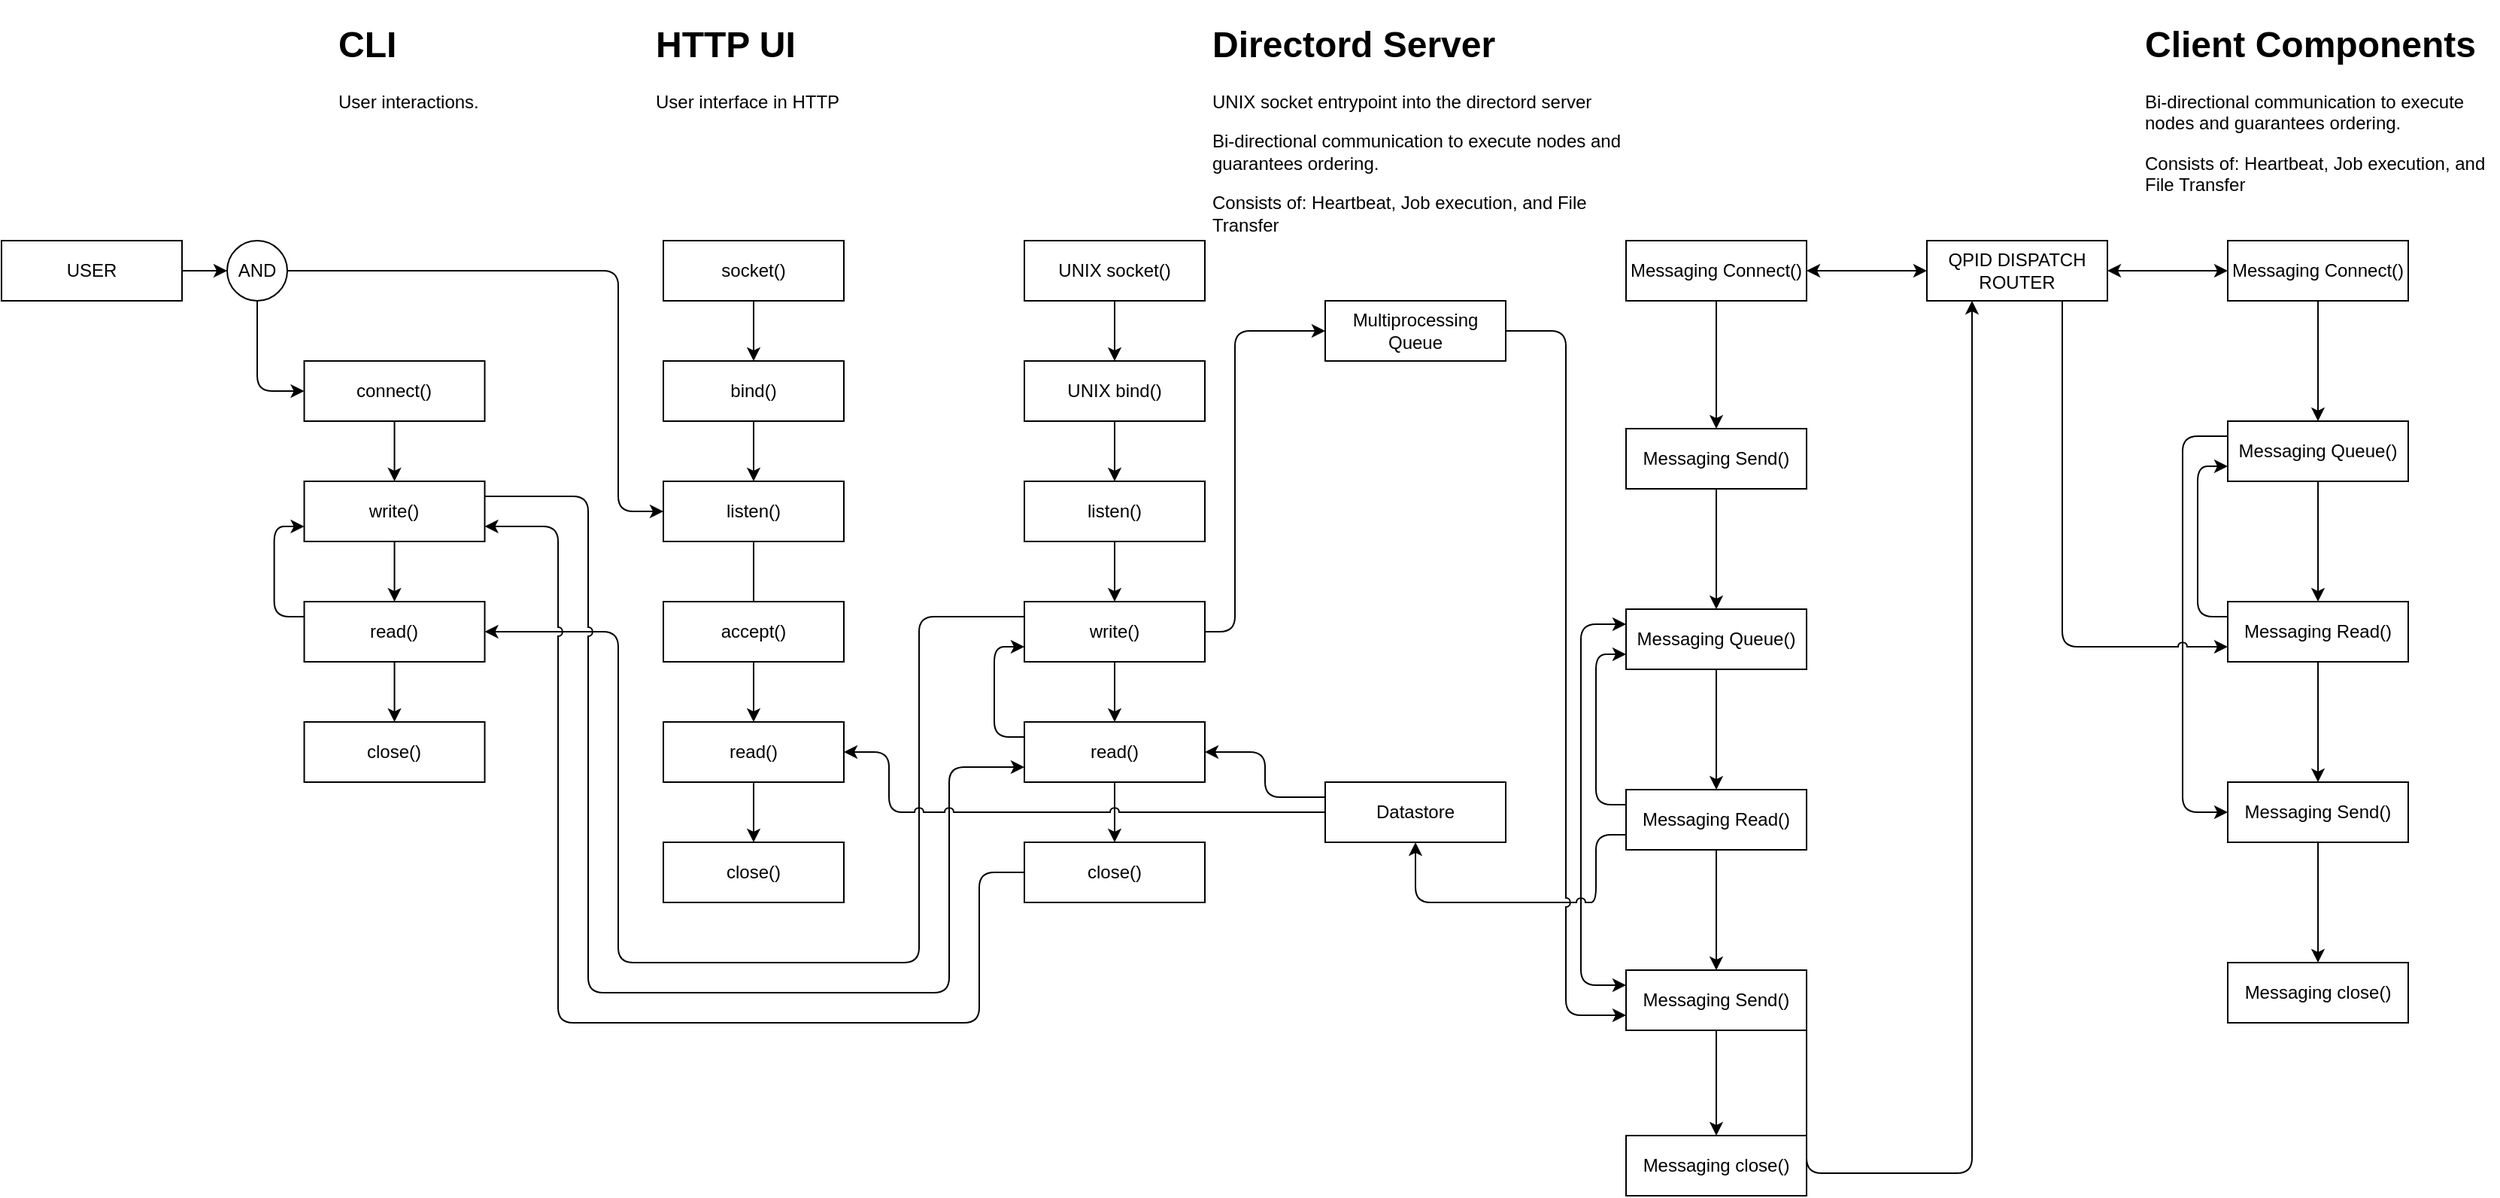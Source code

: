 <mxfile version="15.4.1" type="github">
  <diagram name="Page-1" id="8ce9d11a-91a2-4d17-14d8-a56ed91bf033">
    <mxGraphModel dx="3018" dy="1089" grid="1" gridSize="10" guides="1" tooltips="1" connect="1" arrows="1" fold="1" page="1" pageScale="1" pageWidth="1100" pageHeight="850" background="#ffffff" math="0" shadow="0">
      <root>
        <mxCell id="0" />
        <mxCell id="1" parent="0" />
        <mxCell id="bobSDe8uDwk_6qxty1IZ-181" style="edgeStyle=orthogonalEdgeStyle;orthogonalLoop=1;jettySize=auto;html=1;exitX=1;exitY=0.5;exitDx=0;exitDy=0;startArrow=none;startFill=0;rounded=1;jumpStyle=arc;entryX=0.25;entryY=1;entryDx=0;entryDy=0;" parent="1" source="bobSDe8uDwk_6qxty1IZ-66" target="_8_m-4VWOtP7xJWO-N_d-1" edge="1">
          <mxGeometry relative="1" as="geometry">
            <Array as="points">
              <mxPoint x="590" y="860" />
            </Array>
            <mxPoint x="600" y="310" as="targetPoint" />
          </mxGeometry>
        </mxCell>
        <mxCell id="bobSDe8uDwk_6qxty1IZ-14" style="edgeStyle=orthogonalEdgeStyle;rounded=0;orthogonalLoop=1;jettySize=auto;html=1;exitX=0.5;exitY=1;exitDx=0;exitDy=0;entryX=0.5;entryY=0;entryDx=0;entryDy=0;" parent="1" source="bobSDe8uDwk_6qxty1IZ-209" target="bobSDe8uDwk_6qxty1IZ-11" edge="1">
          <mxGeometry relative="1" as="geometry" />
        </mxCell>
        <mxCell id="bobSDe8uDwk_6qxty1IZ-7" value="UNIX socket()" style="rounded=0;whiteSpace=wrap;html=1;" parent="1" vertex="1">
          <mxGeometry x="-40" y="240" width="120" height="40" as="geometry" />
        </mxCell>
        <mxCell id="bobSDe8uDwk_6qxty1IZ-8" value="&lt;h1&gt;Directord Server&lt;/h1&gt;&lt;p&gt;UNIX socket entrypoint into the directord server&lt;/p&gt;&lt;p&gt;Bi-directional communication to execute nodes and guarantees ordering.&lt;/p&gt;&lt;p&gt;Consists of: Heartbeat, Job execution, and File Transfer&lt;/p&gt;" style="text;html=1;strokeColor=none;fillColor=none;spacing=5;spacingTop=-20;whiteSpace=wrap;overflow=hidden;rounded=0;" parent="1" vertex="1">
          <mxGeometry x="80" y="90" width="280" height="150" as="geometry" />
        </mxCell>
        <mxCell id="bobSDe8uDwk_6qxty1IZ-18" style="edgeStyle=orthogonalEdgeStyle;rounded=0;orthogonalLoop=1;jettySize=auto;html=1;exitX=0.5;exitY=1;exitDx=0;exitDy=0;entryX=0.5;entryY=0;entryDx=0;entryDy=0;" parent="1" source="bobSDe8uDwk_6qxty1IZ-11" target="bobSDe8uDwk_6qxty1IZ-15" edge="1">
          <mxGeometry relative="1" as="geometry" />
        </mxCell>
        <mxCell id="bobSDe8uDwk_6qxty1IZ-190" style="edgeStyle=orthogonalEdgeStyle;rounded=1;jumpStyle=arc;orthogonalLoop=1;jettySize=auto;html=1;exitX=1;exitY=0.5;exitDx=0;exitDy=0;entryX=0;entryY=0.5;entryDx=0;entryDy=0;startArrow=none;startFill=0;endArrow=classic;endFill=1;" parent="1" source="bobSDe8uDwk_6qxty1IZ-11" target="bobSDe8uDwk_6qxty1IZ-187" edge="1">
          <mxGeometry relative="1" as="geometry">
            <Array as="points">
              <mxPoint x="100" y="500" />
              <mxPoint x="100" y="300" />
            </Array>
          </mxGeometry>
        </mxCell>
        <mxCell id="bobSDe8uDwk_6qxty1IZ-240" style="edgeStyle=orthogonalEdgeStyle;rounded=1;jumpStyle=arc;orthogonalLoop=1;jettySize=auto;html=1;exitX=0;exitY=0.25;exitDx=0;exitDy=0;entryX=1;entryY=0.5;entryDx=0;entryDy=0;startArrow=none;startFill=0;endArrow=classic;endFill=1;" parent="1" source="bobSDe8uDwk_6qxty1IZ-11" target="bobSDe8uDwk_6qxty1IZ-201" edge="1">
          <mxGeometry relative="1" as="geometry">
            <Array as="points">
              <mxPoint x="-110" y="490" />
              <mxPoint x="-110" y="720" />
              <mxPoint x="-310" y="720" />
              <mxPoint x="-310" y="500" />
            </Array>
          </mxGeometry>
        </mxCell>
        <mxCell id="bobSDe8uDwk_6qxty1IZ-11" value="write()" style="rounded=0;whiteSpace=wrap;html=1;" parent="1" vertex="1">
          <mxGeometry x="-40" y="480" width="120" height="40" as="geometry" />
        </mxCell>
        <mxCell id="bobSDe8uDwk_6qxty1IZ-13" style="edgeStyle=orthogonalEdgeStyle;rounded=1;orthogonalLoop=1;jettySize=auto;html=1;exitX=1;exitY=0.25;exitDx=0;exitDy=0;entryX=0;entryY=0.75;entryDx=0;entryDy=0;startArrow=none;startFill=0;jumpStyle=arc;" parent="1" source="bobSDe8uDwk_6qxty1IZ-198" target="bobSDe8uDwk_6qxty1IZ-15" edge="1">
          <mxGeometry relative="1" as="geometry">
            <Array as="points">
              <mxPoint x="-330" y="410" />
              <mxPoint x="-330" y="740" />
              <mxPoint x="-90" y="740" />
              <mxPoint x="-90" y="590" />
            </Array>
          </mxGeometry>
        </mxCell>
        <mxCell id="bobSDe8uDwk_6qxty1IZ-203" style="edgeStyle=orthogonalEdgeStyle;rounded=1;jumpStyle=arc;orthogonalLoop=1;jettySize=auto;html=1;exitX=0.5;exitY=1;exitDx=0;exitDy=0;entryX=0.5;entryY=0;entryDx=0;entryDy=0;startArrow=none;startFill=0;endArrow=classic;endFill=1;" parent="1" source="bobSDe8uDwk_6qxty1IZ-12" target="bobSDe8uDwk_6qxty1IZ-198" edge="1">
          <mxGeometry relative="1" as="geometry" />
        </mxCell>
        <mxCell id="bobSDe8uDwk_6qxty1IZ-12" value="connect()" style="rounded=0;whiteSpace=wrap;html=1;" parent="1" vertex="1">
          <mxGeometry x="-518.75" y="320" width="120" height="40" as="geometry" />
        </mxCell>
        <mxCell id="bobSDe8uDwk_6qxty1IZ-17" style="edgeStyle=orthogonalEdgeStyle;rounded=1;orthogonalLoop=1;jettySize=auto;html=1;exitX=0;exitY=0.25;exitDx=0;exitDy=0;entryX=0;entryY=0.75;entryDx=0;entryDy=0;" parent="1" source="bobSDe8uDwk_6qxty1IZ-15" target="bobSDe8uDwk_6qxty1IZ-11" edge="1">
          <mxGeometry relative="1" as="geometry" />
        </mxCell>
        <mxCell id="bobSDe8uDwk_6qxty1IZ-19" style="edgeStyle=orthogonalEdgeStyle;rounded=0;orthogonalLoop=1;jettySize=auto;html=1;exitX=0.5;exitY=1;exitDx=0;exitDy=0;entryX=0.5;entryY=0;entryDx=0;entryDy=0;" parent="1" source="bobSDe8uDwk_6qxty1IZ-15" target="bobSDe8uDwk_6qxty1IZ-16" edge="1">
          <mxGeometry relative="1" as="geometry" />
        </mxCell>
        <mxCell id="bobSDe8uDwk_6qxty1IZ-15" value="read()" style="rounded=0;whiteSpace=wrap;html=1;" parent="1" vertex="1">
          <mxGeometry x="-40" y="560" width="120" height="40" as="geometry" />
        </mxCell>
        <mxCell id="bobSDe8uDwk_6qxty1IZ-196" style="edgeStyle=orthogonalEdgeStyle;rounded=1;jumpStyle=arc;orthogonalLoop=1;jettySize=auto;html=1;exitX=0;exitY=0.5;exitDx=0;exitDy=0;entryX=1;entryY=0.75;entryDx=0;entryDy=0;startArrow=none;startFill=0;endArrow=classic;endFill=1;" parent="1" source="bobSDe8uDwk_6qxty1IZ-16" target="bobSDe8uDwk_6qxty1IZ-198" edge="1">
          <mxGeometry relative="1" as="geometry">
            <Array as="points">
              <mxPoint x="-70" y="660" />
              <mxPoint x="-70" y="760" />
              <mxPoint x="-350" y="760" />
              <mxPoint x="-350" y="430" />
            </Array>
          </mxGeometry>
        </mxCell>
        <mxCell id="bobSDe8uDwk_6qxty1IZ-16" value="close()" style="rounded=0;whiteSpace=wrap;html=1;" parent="1" vertex="1">
          <mxGeometry x="-40" y="640" width="120" height="40" as="geometry" />
        </mxCell>
        <mxCell id="bobSDe8uDwk_6qxty1IZ-20" value="&lt;h1&gt;CLI&lt;/h1&gt;&lt;p&gt;User interactions.&lt;/p&gt;" style="text;html=1;strokeColor=none;fillColor=none;spacing=5;spacingTop=-20;whiteSpace=wrap;overflow=hidden;rounded=0;" parent="1" vertex="1">
          <mxGeometry x="-501.25" y="90" width="102.5" height="70" as="geometry" />
        </mxCell>
        <mxCell id="bobSDe8uDwk_6qxty1IZ-56" style="edgeStyle=orthogonalEdgeStyle;rounded=0;orthogonalLoop=1;jettySize=auto;html=1;exitX=0.5;exitY=1;exitDx=0;exitDy=0;entryX=0.5;entryY=0;entryDx=0;entryDy=0;fontStyle=0" parent="1" target="bobSDe8uDwk_6qxty1IZ-59" edge="1">
          <mxGeometry relative="1" as="geometry">
            <mxPoint x="420" y="280" as="sourcePoint" />
          </mxGeometry>
        </mxCell>
        <mxCell id="bobSDe8uDwk_6qxty1IZ-60" style="edgeStyle=orthogonalEdgeStyle;rounded=0;orthogonalLoop=1;jettySize=auto;html=1;exitX=0.5;exitY=1;exitDx=0;exitDy=0;entryX=0.5;entryY=0;entryDx=0;entryDy=0;fontStyle=0" parent="1" source="bobSDe8uDwk_6qxty1IZ-61" target="bobSDe8uDwk_6qxty1IZ-63" edge="1">
          <mxGeometry relative="1" as="geometry" />
        </mxCell>
        <mxCell id="_8_m-4VWOtP7xJWO-N_d-5" style="edgeStyle=orthogonalEdgeStyle;rounded=1;orthogonalLoop=1;jettySize=auto;html=1;exitX=0;exitY=0.25;exitDx=0;exitDy=0;entryX=0;entryY=0.25;entryDx=0;entryDy=0;startArrow=classic;startFill=1;jumpStyle=arc;" edge="1" parent="1" source="bobSDe8uDwk_6qxty1IZ-61" target="bobSDe8uDwk_6qxty1IZ-66">
          <mxGeometry relative="1" as="geometry">
            <Array as="points">
              <mxPoint x="330" y="495" />
              <mxPoint x="330" y="735" />
            </Array>
          </mxGeometry>
        </mxCell>
        <mxCell id="bobSDe8uDwk_6qxty1IZ-61" value="Messaging Queue()" style="rounded=0;whiteSpace=wrap;html=1;fontStyle=0" parent="1" vertex="1">
          <mxGeometry x="360" y="485" width="120" height="40" as="geometry" />
        </mxCell>
        <mxCell id="bobSDe8uDwk_6qxty1IZ-185" style="edgeStyle=orthogonalEdgeStyle;rounded=1;jumpStyle=arc;orthogonalLoop=1;jettySize=auto;html=1;exitX=0.5;exitY=1;exitDx=0;exitDy=0;entryX=0.5;entryY=0;entryDx=0;entryDy=0;startArrow=none;startFill=0;endArrow=classic;endFill=1;" parent="1" source="bobSDe8uDwk_6qxty1IZ-63" target="bobSDe8uDwk_6qxty1IZ-66" edge="1">
          <mxGeometry relative="1" as="geometry" />
        </mxCell>
        <mxCell id="_8_m-4VWOtP7xJWO-N_d-6" style="edgeStyle=orthogonalEdgeStyle;rounded=1;orthogonalLoop=1;jettySize=auto;html=1;exitX=0;exitY=0.25;exitDx=0;exitDy=0;entryX=0;entryY=0.75;entryDx=0;entryDy=0;startArrow=none;startFill=0;endArrow=classic;endFill=1;jumpStyle=arc;" edge="1" parent="1" source="bobSDe8uDwk_6qxty1IZ-63" target="bobSDe8uDwk_6qxty1IZ-61">
          <mxGeometry relative="1" as="geometry" />
        </mxCell>
        <mxCell id="bobSDe8uDwk_6qxty1IZ-63" value="Messaging Read()" style="rounded=0;whiteSpace=wrap;html=1;fontStyle=0" parent="1" vertex="1">
          <mxGeometry x="360" y="605" width="120" height="40" as="geometry" />
        </mxCell>
        <mxCell id="bobSDe8uDwk_6qxty1IZ-65" style="edgeStyle=orthogonalEdgeStyle;rounded=0;orthogonalLoop=1;jettySize=auto;html=1;exitX=0.5;exitY=1;exitDx=0;exitDy=0;entryX=0.5;entryY=0;entryDx=0;entryDy=0;fontStyle=0" parent="1" source="bobSDe8uDwk_6qxty1IZ-66" target="bobSDe8uDwk_6qxty1IZ-67" edge="1">
          <mxGeometry relative="1" as="geometry" />
        </mxCell>
        <mxCell id="bobSDe8uDwk_6qxty1IZ-194" style="edgeStyle=orthogonalEdgeStyle;rounded=1;jumpStyle=arc;orthogonalLoop=1;jettySize=auto;html=1;exitX=0;exitY=0.75;exitDx=0;exitDy=0;entryX=0.5;entryY=1;entryDx=0;entryDy=0;startArrow=none;startFill=0;endArrow=classic;endFill=1;" parent="1" source="bobSDe8uDwk_6qxty1IZ-63" target="bobSDe8uDwk_6qxty1IZ-189" edge="1">
          <mxGeometry relative="1" as="geometry">
            <mxPoint x="240" y="460" as="targetPoint" />
            <Array as="points">
              <mxPoint x="340" y="635" />
              <mxPoint x="340" y="680" />
              <mxPoint x="220" y="680" />
            </Array>
          </mxGeometry>
        </mxCell>
        <mxCell id="bobSDe8uDwk_6qxty1IZ-66" value="Messaging Send()" style="rounded=0;whiteSpace=wrap;html=1;fontStyle=0" parent="1" vertex="1">
          <mxGeometry x="360" y="725" width="120" height="40" as="geometry" />
        </mxCell>
        <mxCell id="bobSDe8uDwk_6qxty1IZ-67" value="Messaging close()" style="rounded=0;whiteSpace=wrap;html=1;fontStyle=0" parent="1" vertex="1">
          <mxGeometry x="360" y="835" width="120" height="40" as="geometry" />
        </mxCell>
        <mxCell id="bobSDe8uDwk_6qxty1IZ-85" style="edgeStyle=orthogonalEdgeStyle;rounded=0;orthogonalLoop=1;jettySize=auto;html=1;exitX=0.5;exitY=1;exitDx=0;exitDy=0;entryX=0.5;entryY=0;entryDx=0;entryDy=0;fontStyle=0" parent="1" edge="1">
          <mxGeometry relative="1" as="geometry">
            <mxPoint x="425" y="260" as="sourcePoint" />
          </mxGeometry>
        </mxCell>
        <mxCell id="bobSDe8uDwk_6qxty1IZ-87" style="edgeStyle=orthogonalEdgeStyle;rounded=0;orthogonalLoop=1;jettySize=auto;html=1;exitX=0.5;exitY=1;exitDx=0;exitDy=0;fontStyle=0" parent="1" edge="1">
          <mxGeometry relative="1" as="geometry">
            <mxPoint x="425" y="340" as="sourcePoint" />
          </mxGeometry>
        </mxCell>
        <mxCell id="bobSDe8uDwk_6qxty1IZ-89" style="edgeStyle=orthogonalEdgeStyle;rounded=0;orthogonalLoop=1;jettySize=auto;html=1;exitX=0.5;exitY=1;exitDx=0;exitDy=0;entryX=0.5;entryY=0;entryDx=0;entryDy=0;fontStyle=0" parent="1" edge="1">
          <mxGeometry relative="1" as="geometry">
            <mxPoint x="425" y="420" as="sourcePoint" />
          </mxGeometry>
        </mxCell>
        <mxCell id="bobSDe8uDwk_6qxty1IZ-91" style="edgeStyle=orthogonalEdgeStyle;rounded=0;orthogonalLoop=1;jettySize=auto;html=1;exitX=0.5;exitY=1;exitDx=0;exitDy=0;entryX=0.5;entryY=0;entryDx=0;entryDy=0;fontStyle=0" parent="1" edge="1">
          <mxGeometry relative="1" as="geometry">
            <mxPoint x="425" y="500" as="sourcePoint" />
          </mxGeometry>
        </mxCell>
        <mxCell id="bobSDe8uDwk_6qxty1IZ-93" style="edgeStyle=orthogonalEdgeStyle;rounded=0;orthogonalLoop=1;jettySize=auto;html=1;exitX=0;exitY=0.25;exitDx=0;exitDy=0;entryX=0;entryY=0.75;entryDx=0;entryDy=0;fontStyle=0" parent="1" edge="1">
          <mxGeometry relative="1" as="geometry">
            <mxPoint x="365" y="490" as="targetPoint" />
          </mxGeometry>
        </mxCell>
        <mxCell id="bobSDe8uDwk_6qxty1IZ-94" style="edgeStyle=orthogonalEdgeStyle;rounded=0;orthogonalLoop=1;jettySize=auto;html=1;exitX=0.5;exitY=1;exitDx=0;exitDy=0;entryX=0.5;entryY=0;entryDx=0;entryDy=0;fontStyle=0" parent="1" edge="1">
          <mxGeometry relative="1" as="geometry">
            <mxPoint x="425" y="580" as="sourcePoint" />
          </mxGeometry>
        </mxCell>
        <mxCell id="bobSDe8uDwk_6qxty1IZ-97" style="edgeStyle=orthogonalEdgeStyle;rounded=0;orthogonalLoop=1;jettySize=auto;html=1;exitX=0.5;exitY=1;exitDx=0;exitDy=0;entryX=0.5;entryY=0;entryDx=0;entryDy=0;fontStyle=0" parent="1" edge="1">
          <mxGeometry relative="1" as="geometry">
            <mxPoint x="435" y="270" as="sourcePoint" />
          </mxGeometry>
        </mxCell>
        <mxCell id="bobSDe8uDwk_6qxty1IZ-99" style="edgeStyle=orthogonalEdgeStyle;rounded=0;orthogonalLoop=1;jettySize=auto;html=1;exitX=0.5;exitY=1;exitDx=0;exitDy=0;fontStyle=0" parent="1" edge="1">
          <mxGeometry relative="1" as="geometry">
            <mxPoint x="435" y="350" as="sourcePoint" />
          </mxGeometry>
        </mxCell>
        <mxCell id="bobSDe8uDwk_6qxty1IZ-101" style="edgeStyle=orthogonalEdgeStyle;rounded=0;orthogonalLoop=1;jettySize=auto;html=1;exitX=0.5;exitY=1;exitDx=0;exitDy=0;entryX=0.5;entryY=0;entryDx=0;entryDy=0;fontStyle=0" parent="1" edge="1">
          <mxGeometry relative="1" as="geometry">
            <mxPoint x="435" y="430" as="sourcePoint" />
          </mxGeometry>
        </mxCell>
        <mxCell id="bobSDe8uDwk_6qxty1IZ-103" style="edgeStyle=orthogonalEdgeStyle;rounded=0;orthogonalLoop=1;jettySize=auto;html=1;exitX=0.5;exitY=1;exitDx=0;exitDy=0;entryX=0.5;entryY=0;entryDx=0;entryDy=0;fontStyle=0" parent="1" edge="1">
          <mxGeometry relative="1" as="geometry">
            <mxPoint x="435" y="510" as="sourcePoint" />
          </mxGeometry>
        </mxCell>
        <mxCell id="bobSDe8uDwk_6qxty1IZ-105" style="edgeStyle=orthogonalEdgeStyle;rounded=0;orthogonalLoop=1;jettySize=auto;html=1;exitX=0;exitY=0.25;exitDx=0;exitDy=0;entryX=0;entryY=0.75;entryDx=0;entryDy=0;fontStyle=0" parent="1" edge="1">
          <mxGeometry relative="1" as="geometry">
            <mxPoint x="375" y="500" as="targetPoint" />
          </mxGeometry>
        </mxCell>
        <mxCell id="bobSDe8uDwk_6qxty1IZ-106" style="edgeStyle=orthogonalEdgeStyle;rounded=0;orthogonalLoop=1;jettySize=auto;html=1;exitX=0.5;exitY=1;exitDx=0;exitDy=0;entryX=0.5;entryY=0;entryDx=0;entryDy=0;fontStyle=0" parent="1" edge="1">
          <mxGeometry relative="1" as="geometry">
            <mxPoint x="435" y="590" as="sourcePoint" />
          </mxGeometry>
        </mxCell>
        <mxCell id="bobSDe8uDwk_6qxty1IZ-125" style="edgeStyle=orthogonalEdgeStyle;rounded=0;orthogonalLoop=1;jettySize=auto;html=1;exitX=0.5;exitY=1;exitDx=0;exitDy=0;entryX=0.5;entryY=0;entryDx=0;entryDy=0;" parent="1" source="bobSDe8uDwk_6qxty1IZ-115" target="bobSDe8uDwk_6qxty1IZ-119" edge="1">
          <mxGeometry relative="1" as="geometry">
            <mxPoint x="820" y="320" as="targetPoint" />
          </mxGeometry>
        </mxCell>
        <mxCell id="_8_m-4VWOtP7xJWO-N_d-3" style="edgeStyle=orthogonalEdgeStyle;rounded=0;orthogonalLoop=1;jettySize=auto;html=1;exitX=0;exitY=0.5;exitDx=0;exitDy=0;entryX=1;entryY=0.5;entryDx=0;entryDy=0;startArrow=classic;startFill=1;" edge="1" parent="1" source="bobSDe8uDwk_6qxty1IZ-115" target="_8_m-4VWOtP7xJWO-N_d-1">
          <mxGeometry relative="1" as="geometry" />
        </mxCell>
        <mxCell id="bobSDe8uDwk_6qxty1IZ-115" value="Messaging Connect()" style="rounded=0;whiteSpace=wrap;html=1;fontStyle=0" parent="1" vertex="1">
          <mxGeometry x="760" y="240" width="120" height="40" as="geometry" />
        </mxCell>
        <mxCell id="bobSDe8uDwk_6qxty1IZ-118" style="edgeStyle=orthogonalEdgeStyle;rounded=0;orthogonalLoop=1;jettySize=auto;html=1;exitX=0.5;exitY=1;exitDx=0;exitDy=0;entryX=0.5;entryY=0;entryDx=0;entryDy=0;fontStyle=0" parent="1" source="bobSDe8uDwk_6qxty1IZ-119" target="bobSDe8uDwk_6qxty1IZ-121" edge="1">
          <mxGeometry relative="1" as="geometry" />
        </mxCell>
        <mxCell id="_8_m-4VWOtP7xJWO-N_d-9" style="edgeStyle=orthogonalEdgeStyle;rounded=1;orthogonalLoop=1;jettySize=auto;html=1;exitX=0;exitY=0.25;exitDx=0;exitDy=0;startArrow=none;startFill=0;endArrow=classic;endFill=1;entryX=0;entryY=0.5;entryDx=0;entryDy=0;jumpStyle=arc;" edge="1" parent="1" source="bobSDe8uDwk_6qxty1IZ-119" target="bobSDe8uDwk_6qxty1IZ-123">
          <mxGeometry relative="1" as="geometry">
            <Array as="points">
              <mxPoint x="730" y="370" />
              <mxPoint x="730" y="620" />
            </Array>
          </mxGeometry>
        </mxCell>
        <mxCell id="bobSDe8uDwk_6qxty1IZ-119" value="Messaging Queue()" style="rounded=0;whiteSpace=wrap;html=1;fontStyle=0" parent="1" vertex="1">
          <mxGeometry x="760" y="360" width="120" height="40" as="geometry" />
        </mxCell>
        <mxCell id="bobSDe8uDwk_6qxty1IZ-120" style="edgeStyle=orthogonalEdgeStyle;rounded=0;orthogonalLoop=1;jettySize=auto;html=1;exitX=0.5;exitY=1;exitDx=0;exitDy=0;entryX=0.5;entryY=0;entryDx=0;entryDy=0;fontStyle=0" parent="1" source="bobSDe8uDwk_6qxty1IZ-121" target="bobSDe8uDwk_6qxty1IZ-123" edge="1">
          <mxGeometry relative="1" as="geometry" />
        </mxCell>
        <mxCell id="_8_m-4VWOtP7xJWO-N_d-8" style="edgeStyle=orthogonalEdgeStyle;rounded=1;orthogonalLoop=1;jettySize=auto;html=1;exitX=0;exitY=0.25;exitDx=0;exitDy=0;entryX=0;entryY=0.75;entryDx=0;entryDy=0;startArrow=none;startFill=0;endArrow=classic;endFill=1;jumpStyle=arc;" edge="1" parent="1" source="bobSDe8uDwk_6qxty1IZ-121" target="bobSDe8uDwk_6qxty1IZ-119">
          <mxGeometry relative="1" as="geometry" />
        </mxCell>
        <mxCell id="bobSDe8uDwk_6qxty1IZ-121" value="Messaging&amp;nbsp;Read()" style="rounded=0;whiteSpace=wrap;html=1;fontStyle=0" parent="1" vertex="1">
          <mxGeometry x="760" y="480" width="120" height="40" as="geometry" />
        </mxCell>
        <mxCell id="bobSDe8uDwk_6qxty1IZ-122" style="edgeStyle=orthogonalEdgeStyle;rounded=0;orthogonalLoop=1;jettySize=auto;html=1;exitX=0.5;exitY=1;exitDx=0;exitDy=0;entryX=0.5;entryY=0;entryDx=0;entryDy=0;fontStyle=0" parent="1" source="bobSDe8uDwk_6qxty1IZ-123" target="bobSDe8uDwk_6qxty1IZ-124" edge="1">
          <mxGeometry relative="1" as="geometry" />
        </mxCell>
        <mxCell id="bobSDe8uDwk_6qxty1IZ-123" value="Messaging&amp;nbsp;Send()" style="rounded=0;whiteSpace=wrap;html=1;fontStyle=0" parent="1" vertex="1">
          <mxGeometry x="760" y="600" width="120" height="40" as="geometry" />
        </mxCell>
        <mxCell id="bobSDe8uDwk_6qxty1IZ-124" value="Messaging&amp;nbsp;close()" style="rounded=0;whiteSpace=wrap;html=1;fontStyle=0" parent="1" vertex="1">
          <mxGeometry x="760" y="720" width="120" height="40" as="geometry" />
        </mxCell>
        <mxCell id="bobSDe8uDwk_6qxty1IZ-133" style="edgeStyle=orthogonalEdgeStyle;rounded=0;orthogonalLoop=1;jettySize=auto;html=1;exitX=0.5;exitY=1;exitDx=0;exitDy=0;entryX=0.5;entryY=0;entryDx=0;entryDy=0;fontStyle=0" parent="1" edge="1">
          <mxGeometry relative="1" as="geometry">
            <mxPoint x="750" y="540" as="targetPoint" />
          </mxGeometry>
        </mxCell>
        <mxCell id="bobSDe8uDwk_6qxty1IZ-135" style="edgeStyle=orthogonalEdgeStyle;rounded=0;orthogonalLoop=1;jettySize=auto;html=1;exitX=0.5;exitY=1;exitDx=0;exitDy=0;entryX=0.5;entryY=0;entryDx=0;entryDy=0;fontStyle=0" parent="1" edge="1">
          <mxGeometry relative="1" as="geometry">
            <mxPoint x="750" y="620" as="targetPoint" />
          </mxGeometry>
        </mxCell>
        <mxCell id="bobSDe8uDwk_6qxty1IZ-136" style="edgeStyle=orthogonalEdgeStyle;rounded=0;orthogonalLoop=1;jettySize=auto;html=1;exitX=0;exitY=0.5;exitDx=0;exitDy=0;entryX=0;entryY=0.5;entryDx=0;entryDy=0;" parent="1" edge="1">
          <mxGeometry relative="1" as="geometry">
            <mxPoint x="690" y="560" as="sourcePoint" />
          </mxGeometry>
        </mxCell>
        <mxCell id="bobSDe8uDwk_6qxty1IZ-145" style="edgeStyle=orthogonalEdgeStyle;rounded=0;orthogonalLoop=1;jettySize=auto;html=1;exitX=0.5;exitY=1;exitDx=0;exitDy=0;entryX=0.5;entryY=0;entryDx=0;entryDy=0;fontStyle=0" parent="1" edge="1">
          <mxGeometry relative="1" as="geometry">
            <mxPoint x="760" y="510" as="sourcePoint" />
          </mxGeometry>
        </mxCell>
        <mxCell id="bobSDe8uDwk_6qxty1IZ-147" style="edgeStyle=orthogonalEdgeStyle;rounded=0;orthogonalLoop=1;jettySize=auto;html=1;exitX=0.5;exitY=1;exitDx=0;exitDy=0;entryX=0.5;entryY=0;entryDx=0;entryDy=0;fontStyle=0" parent="1" edge="1">
          <mxGeometry relative="1" as="geometry">
            <mxPoint x="760" y="590" as="sourcePoint" />
          </mxGeometry>
        </mxCell>
        <mxCell id="bobSDe8uDwk_6qxty1IZ-148" style="edgeStyle=orthogonalEdgeStyle;rounded=0;orthogonalLoop=1;jettySize=auto;html=1;exitX=0;exitY=0.5;exitDx=0;exitDy=0;entryX=0;entryY=0.5;entryDx=0;entryDy=0;" parent="1" edge="1">
          <mxGeometry relative="1" as="geometry">
            <mxPoint x="700" y="490" as="targetPoint" />
          </mxGeometry>
        </mxCell>
        <mxCell id="bobSDe8uDwk_6qxty1IZ-163" value="&lt;h1&gt;Client Components&lt;/h1&gt;&lt;p&gt;Bi-directional communication to execute nodes and guarantees ordering.&lt;/p&gt;&lt;p&gt;Consists of: Heartbeat, Job execution, and File Transfer&lt;/p&gt;" style="text;html=1;strokeColor=none;fillColor=none;spacing=5;spacingTop=-20;whiteSpace=wrap;overflow=hidden;rounded=0;" parent="1" vertex="1">
          <mxGeometry x="700" y="90" width="240" height="120" as="geometry" />
        </mxCell>
        <mxCell id="bobSDe8uDwk_6qxty1IZ-139" style="edgeStyle=orthogonalEdgeStyle;rounded=0;orthogonalLoop=1;jettySize=auto;html=1;exitX=0.5;exitY=1;exitDx=0;exitDy=0;entryX=0.5;entryY=0;entryDx=0;entryDy=0;" parent="1" edge="1">
          <mxGeometry relative="1" as="geometry">
            <mxPoint x="760" y="310" as="targetPoint" />
          </mxGeometry>
        </mxCell>
        <mxCell id="bobSDe8uDwk_6qxty1IZ-179" style="edgeStyle=orthogonalEdgeStyle;rounded=0;orthogonalLoop=1;jettySize=auto;html=1;exitX=0.5;exitY=1;exitDx=0;exitDy=0;entryX=0.5;entryY=0;entryDx=0;entryDy=0;" parent="1" source="bobSDe8uDwk_6qxty1IZ-169" target="bobSDe8uDwk_6qxty1IZ-170" edge="1">
          <mxGeometry relative="1" as="geometry">
            <mxPoint x="420" y="360" as="targetPoint" />
          </mxGeometry>
        </mxCell>
        <mxCell id="_8_m-4VWOtP7xJWO-N_d-2" style="edgeStyle=orthogonalEdgeStyle;rounded=0;orthogonalLoop=1;jettySize=auto;html=1;exitX=1;exitY=0.5;exitDx=0;exitDy=0;entryX=0;entryY=0.5;entryDx=0;entryDy=0;startArrow=classic;startFill=1;" edge="1" parent="1" source="bobSDe8uDwk_6qxty1IZ-169" target="_8_m-4VWOtP7xJWO-N_d-1">
          <mxGeometry relative="1" as="geometry" />
        </mxCell>
        <mxCell id="bobSDe8uDwk_6qxty1IZ-169" value="Messaging Connect()" style="rounded=0;whiteSpace=wrap;html=1;fontStyle=0" parent="1" vertex="1">
          <mxGeometry x="360" y="240" width="120" height="40" as="geometry" />
        </mxCell>
        <mxCell id="bobSDe8uDwk_6qxty1IZ-173" style="edgeStyle=orthogonalEdgeStyle;rounded=0;orthogonalLoop=1;jettySize=auto;html=1;exitX=0.5;exitY=1;exitDx=0;exitDy=0;" parent="1" source="bobSDe8uDwk_6qxty1IZ-170" target="bobSDe8uDwk_6qxty1IZ-61" edge="1">
          <mxGeometry relative="1" as="geometry" />
        </mxCell>
        <mxCell id="bobSDe8uDwk_6qxty1IZ-170" value="Messaging Send()" style="rounded=0;whiteSpace=wrap;html=1;fontStyle=0" parent="1" vertex="1">
          <mxGeometry x="360" y="365" width="120" height="40" as="geometry" />
        </mxCell>
        <mxCell id="bobSDe8uDwk_6qxty1IZ-193" style="edgeStyle=orthogonalEdgeStyle;rounded=1;jumpStyle=arc;orthogonalLoop=1;jettySize=auto;html=1;exitX=1;exitY=0.5;exitDx=0;exitDy=0;entryX=0;entryY=0.75;entryDx=0;entryDy=0;startArrow=none;startFill=0;endArrow=classic;endFill=1;" parent="1" source="bobSDe8uDwk_6qxty1IZ-187" target="bobSDe8uDwk_6qxty1IZ-66" edge="1">
          <mxGeometry relative="1" as="geometry">
            <mxPoint x="310" y="270" as="sourcePoint" />
            <Array as="points">
              <mxPoint x="320" y="300" />
              <mxPoint x="320" y="755" />
            </Array>
          </mxGeometry>
        </mxCell>
        <mxCell id="bobSDe8uDwk_6qxty1IZ-187" value="Multiprocessing Queue" style="rounded=0;whiteSpace=wrap;html=1;fontStyle=0" parent="1" vertex="1">
          <mxGeometry x="160" y="280" width="120" height="40" as="geometry" />
        </mxCell>
        <mxCell id="bobSDe8uDwk_6qxty1IZ-237" style="edgeStyle=orthogonalEdgeStyle;rounded=1;jumpStyle=arc;orthogonalLoop=1;jettySize=auto;html=1;exitX=0;exitY=0.5;exitDx=0;exitDy=0;entryX=1;entryY=0.5;entryDx=0;entryDy=0;startArrow=none;startFill=0;endArrow=classic;endFill=1;" parent="1" source="bobSDe8uDwk_6qxty1IZ-189" target="bobSDe8uDwk_6qxty1IZ-229" edge="1">
          <mxGeometry relative="1" as="geometry">
            <Array as="points">
              <mxPoint x="-130" y="620" />
              <mxPoint x="-130" y="580" />
            </Array>
          </mxGeometry>
        </mxCell>
        <mxCell id="bobSDe8uDwk_6qxty1IZ-244" style="edgeStyle=orthogonalEdgeStyle;rounded=1;jumpStyle=arc;orthogonalLoop=1;jettySize=auto;html=1;exitX=0;exitY=0.25;exitDx=0;exitDy=0;entryX=1;entryY=0.5;entryDx=0;entryDy=0;startArrow=none;startFill=0;endArrow=classic;endFill=1;" parent="1" source="bobSDe8uDwk_6qxty1IZ-189" target="bobSDe8uDwk_6qxty1IZ-15" edge="1">
          <mxGeometry relative="1" as="geometry" />
        </mxCell>
        <mxCell id="bobSDe8uDwk_6qxty1IZ-189" value="Datastore" style="rounded=0;whiteSpace=wrap;html=1;fontStyle=0" parent="1" vertex="1">
          <mxGeometry x="160" y="600" width="120" height="40" as="geometry" />
        </mxCell>
        <mxCell id="bobSDe8uDwk_6qxty1IZ-197" style="edgeStyle=orthogonalEdgeStyle;rounded=0;orthogonalLoop=1;jettySize=auto;html=1;exitX=0.5;exitY=1;exitDx=0;exitDy=0;entryX=0.5;entryY=0;entryDx=0;entryDy=0;" parent="1" source="bobSDe8uDwk_6qxty1IZ-198" target="bobSDe8uDwk_6qxty1IZ-201" edge="1">
          <mxGeometry relative="1" as="geometry" />
        </mxCell>
        <mxCell id="bobSDe8uDwk_6qxty1IZ-198" value="write()" style="rounded=0;whiteSpace=wrap;html=1;" parent="1" vertex="1">
          <mxGeometry x="-518.75" y="400" width="120" height="40" as="geometry" />
        </mxCell>
        <mxCell id="bobSDe8uDwk_6qxty1IZ-199" style="edgeStyle=orthogonalEdgeStyle;rounded=1;orthogonalLoop=1;jettySize=auto;html=1;exitX=0;exitY=0.25;exitDx=0;exitDy=0;entryX=0;entryY=0.75;entryDx=0;entryDy=0;" parent="1" source="bobSDe8uDwk_6qxty1IZ-201" target="bobSDe8uDwk_6qxty1IZ-198" edge="1">
          <mxGeometry relative="1" as="geometry" />
        </mxCell>
        <mxCell id="bobSDe8uDwk_6qxty1IZ-200" style="edgeStyle=orthogonalEdgeStyle;rounded=0;orthogonalLoop=1;jettySize=auto;html=1;exitX=0.5;exitY=1;exitDx=0;exitDy=0;entryX=0.5;entryY=0;entryDx=0;entryDy=0;" parent="1" source="bobSDe8uDwk_6qxty1IZ-201" target="bobSDe8uDwk_6qxty1IZ-202" edge="1">
          <mxGeometry relative="1" as="geometry" />
        </mxCell>
        <mxCell id="bobSDe8uDwk_6qxty1IZ-201" value="read()" style="rounded=0;whiteSpace=wrap;html=1;" parent="1" vertex="1">
          <mxGeometry x="-518.75" y="480" width="120" height="40" as="geometry" />
        </mxCell>
        <mxCell id="bobSDe8uDwk_6qxty1IZ-202" value="close()" style="rounded=0;whiteSpace=wrap;html=1;" parent="1" vertex="1">
          <mxGeometry x="-518.75" y="560" width="120" height="40" as="geometry" />
        </mxCell>
        <mxCell id="bobSDe8uDwk_6qxty1IZ-204" value="UNIX bind()" style="rounded=0;whiteSpace=wrap;html=1;" parent="1" vertex="1">
          <mxGeometry x="-40" y="320" width="120" height="40" as="geometry" />
        </mxCell>
        <mxCell id="bobSDe8uDwk_6qxty1IZ-205" style="edgeStyle=orthogonalEdgeStyle;rounded=0;orthogonalLoop=1;jettySize=auto;html=1;exitX=0.5;exitY=1;exitDx=0;exitDy=0;entryX=0.5;entryY=0;entryDx=0;entryDy=0;" parent="1" source="bobSDe8uDwk_6qxty1IZ-7" target="bobSDe8uDwk_6qxty1IZ-204" edge="1">
          <mxGeometry relative="1" as="geometry">
            <mxPoint x="20" y="280" as="sourcePoint" />
            <mxPoint x="20" y="390" as="targetPoint" />
          </mxGeometry>
        </mxCell>
        <mxCell id="bobSDe8uDwk_6qxty1IZ-206" value="&lt;h1&gt;HTTP UI&lt;/h1&gt;&lt;p&gt;User interface in HTTP&lt;/p&gt;" style="text;html=1;strokeColor=none;fillColor=none;spacing=5;spacingTop=-20;whiteSpace=wrap;overflow=hidden;rounded=0;" parent="1" vertex="1">
          <mxGeometry x="-290" y="90" width="140" height="150" as="geometry" />
        </mxCell>
        <mxCell id="bobSDe8uDwk_6qxty1IZ-209" value="listen()" style="rounded=0;whiteSpace=wrap;html=1;" parent="1" vertex="1">
          <mxGeometry x="-40" y="400" width="120" height="40" as="geometry" />
        </mxCell>
        <mxCell id="bobSDe8uDwk_6qxty1IZ-210" style="edgeStyle=orthogonalEdgeStyle;rounded=0;orthogonalLoop=1;jettySize=auto;html=1;exitX=0.5;exitY=1;exitDx=0;exitDy=0;entryX=0.5;entryY=0;entryDx=0;entryDy=0;" parent="1" source="bobSDe8uDwk_6qxty1IZ-204" target="bobSDe8uDwk_6qxty1IZ-209" edge="1">
          <mxGeometry relative="1" as="geometry">
            <mxPoint x="20" y="355" as="sourcePoint" />
            <mxPoint x="20" y="470" as="targetPoint" />
          </mxGeometry>
        </mxCell>
        <mxCell id="bobSDe8uDwk_6qxty1IZ-227" style="edgeStyle=orthogonalEdgeStyle;rounded=0;orthogonalLoop=1;jettySize=auto;html=1;exitX=0.5;exitY=1;exitDx=0;exitDy=0;entryX=0.5;entryY=0;entryDx=0;entryDy=0;" parent="1" source="bobSDe8uDwk_6qxty1IZ-234" target="bobSDe8uDwk_6qxty1IZ-229" edge="1">
          <mxGeometry relative="1" as="geometry" />
        </mxCell>
        <mxCell id="bobSDe8uDwk_6qxty1IZ-228" value="socket()" style="rounded=0;whiteSpace=wrap;html=1;" parent="1" vertex="1">
          <mxGeometry x="-280" y="240" width="120" height="40" as="geometry" />
        </mxCell>
        <mxCell id="bobSDe8uDwk_6qxty1IZ-229" value="read()" style="rounded=0;whiteSpace=wrap;html=1;" parent="1" vertex="1">
          <mxGeometry x="-280" y="560" width="120" height="40" as="geometry" />
        </mxCell>
        <mxCell id="bobSDe8uDwk_6qxty1IZ-230" style="edgeStyle=orthogonalEdgeStyle;rounded=0;orthogonalLoop=1;jettySize=auto;html=1;exitX=0.5;exitY=1;exitDx=0;exitDy=0;entryX=0.5;entryY=0;entryDx=0;entryDy=0;" parent="1" source="bobSDe8uDwk_6qxty1IZ-229" target="bobSDe8uDwk_6qxty1IZ-231" edge="1">
          <mxGeometry relative="1" as="geometry">
            <mxPoint x="-220" y="680" as="sourcePoint" />
          </mxGeometry>
        </mxCell>
        <mxCell id="bobSDe8uDwk_6qxty1IZ-231" value="close()" style="rounded=0;whiteSpace=wrap;html=1;" parent="1" vertex="1">
          <mxGeometry x="-280" y="640" width="120" height="40" as="geometry" />
        </mxCell>
        <mxCell id="bobSDe8uDwk_6qxty1IZ-232" value="bind()" style="rounded=0;whiteSpace=wrap;html=1;" parent="1" vertex="1">
          <mxGeometry x="-280" y="320" width="120" height="40" as="geometry" />
        </mxCell>
        <mxCell id="bobSDe8uDwk_6qxty1IZ-233" style="edgeStyle=orthogonalEdgeStyle;rounded=0;orthogonalLoop=1;jettySize=auto;html=1;exitX=0.5;exitY=1;exitDx=0;exitDy=0;entryX=0.5;entryY=0;entryDx=0;entryDy=0;" parent="1" source="bobSDe8uDwk_6qxty1IZ-228" target="bobSDe8uDwk_6qxty1IZ-232" edge="1">
          <mxGeometry relative="1" as="geometry">
            <mxPoint x="-220" y="280" as="sourcePoint" />
            <mxPoint x="-220" y="390" as="targetPoint" />
          </mxGeometry>
        </mxCell>
        <mxCell id="bobSDe8uDwk_6qxty1IZ-234" value="listen()" style="rounded=0;whiteSpace=wrap;html=1;" parent="1" vertex="1">
          <mxGeometry x="-280" y="400" width="120" height="40" as="geometry" />
        </mxCell>
        <mxCell id="bobSDe8uDwk_6qxty1IZ-235" style="edgeStyle=orthogonalEdgeStyle;rounded=0;orthogonalLoop=1;jettySize=auto;html=1;exitX=0.5;exitY=1;exitDx=0;exitDy=0;entryX=0.5;entryY=0;entryDx=0;entryDy=0;" parent="1" source="bobSDe8uDwk_6qxty1IZ-232" target="bobSDe8uDwk_6qxty1IZ-234" edge="1">
          <mxGeometry relative="1" as="geometry">
            <mxPoint x="-220" y="355" as="sourcePoint" />
            <mxPoint x="-220" y="470" as="targetPoint" />
          </mxGeometry>
        </mxCell>
        <mxCell id="bobSDe8uDwk_6qxty1IZ-236" value="accept()" style="rounded=0;whiteSpace=wrap;html=1;" parent="1" vertex="1">
          <mxGeometry x="-280" y="480" width="120" height="40" as="geometry" />
        </mxCell>
        <mxCell id="bobSDe8uDwk_6qxty1IZ-242" style="edgeStyle=orthogonalEdgeStyle;rounded=1;jumpStyle=arc;orthogonalLoop=1;jettySize=auto;html=1;exitX=1;exitY=0.5;exitDx=0;exitDy=0;entryX=0;entryY=0.5;entryDx=0;entryDy=0;startArrow=none;startFill=0;endArrow=classic;endFill=1;" parent="1" source="bobSDe8uDwk_6qxty1IZ-249" target="bobSDe8uDwk_6qxty1IZ-234" edge="1">
          <mxGeometry relative="1" as="geometry">
            <Array as="points">
              <mxPoint x="-310" y="260" />
              <mxPoint x="-310" y="420" />
            </Array>
          </mxGeometry>
        </mxCell>
        <mxCell id="bobSDe8uDwk_6qxty1IZ-243" style="edgeStyle=orthogonalEdgeStyle;rounded=1;jumpStyle=arc;orthogonalLoop=1;jettySize=auto;html=1;exitX=1;exitY=0.5;exitDx=0;exitDy=0;entryX=0;entryY=0.5;entryDx=0;entryDy=0;startArrow=none;startFill=0;endArrow=classic;endFill=1;" parent="1" source="bobSDe8uDwk_6qxty1IZ-241" target="bobSDe8uDwk_6qxty1IZ-249" edge="1">
          <mxGeometry relative="1" as="geometry" />
        </mxCell>
        <mxCell id="bobSDe8uDwk_6qxty1IZ-241" value="USER" style="rounded=0;whiteSpace=wrap;html=1;" parent="1" vertex="1">
          <mxGeometry x="-720" y="240" width="120" height="40" as="geometry" />
        </mxCell>
        <mxCell id="bobSDe8uDwk_6qxty1IZ-251" style="edgeStyle=orthogonalEdgeStyle;rounded=1;jumpStyle=arc;orthogonalLoop=1;jettySize=auto;html=1;exitX=0.5;exitY=1;exitDx=0;exitDy=0;entryX=0;entryY=0.5;entryDx=0;entryDy=0;startArrow=none;startFill=0;endArrow=classic;endFill=1;" parent="1" source="bobSDe8uDwk_6qxty1IZ-249" target="bobSDe8uDwk_6qxty1IZ-12" edge="1">
          <mxGeometry relative="1" as="geometry" />
        </mxCell>
        <mxCell id="bobSDe8uDwk_6qxty1IZ-249" value="AND" style="ellipse;whiteSpace=wrap;html=1;aspect=fixed;" parent="1" vertex="1">
          <mxGeometry x="-570" y="240" width="40" height="40" as="geometry" />
        </mxCell>
        <mxCell id="bobSDe8uDwk_6qxty1IZ-250" style="edgeStyle=orthogonalEdgeStyle;rounded=1;jumpStyle=arc;orthogonalLoop=1;jettySize=auto;html=1;exitX=0.5;exitY=1;exitDx=0;exitDy=0;startArrow=none;startFill=0;endArrow=classic;endFill=1;" parent="1" source="bobSDe8uDwk_6qxty1IZ-249" target="bobSDe8uDwk_6qxty1IZ-249" edge="1">
          <mxGeometry relative="1" as="geometry" />
        </mxCell>
        <mxCell id="_8_m-4VWOtP7xJWO-N_d-7" style="edgeStyle=orthogonalEdgeStyle;rounded=1;orthogonalLoop=1;jettySize=auto;html=1;exitX=0.75;exitY=1;exitDx=0;exitDy=0;entryX=0;entryY=0.75;entryDx=0;entryDy=0;startArrow=none;startFill=0;endArrow=classic;endFill=1;jumpStyle=arc;" edge="1" parent="1" source="_8_m-4VWOtP7xJWO-N_d-1" target="bobSDe8uDwk_6qxty1IZ-121">
          <mxGeometry relative="1" as="geometry" />
        </mxCell>
        <mxCell id="_8_m-4VWOtP7xJWO-N_d-1" value="QPID DISPATCH ROUTER" style="rounded=0;whiteSpace=wrap;html=1;fontStyle=0" vertex="1" parent="1">
          <mxGeometry x="560" y="240" width="120" height="40" as="geometry" />
        </mxCell>
      </root>
    </mxGraphModel>
  </diagram>
</mxfile>
